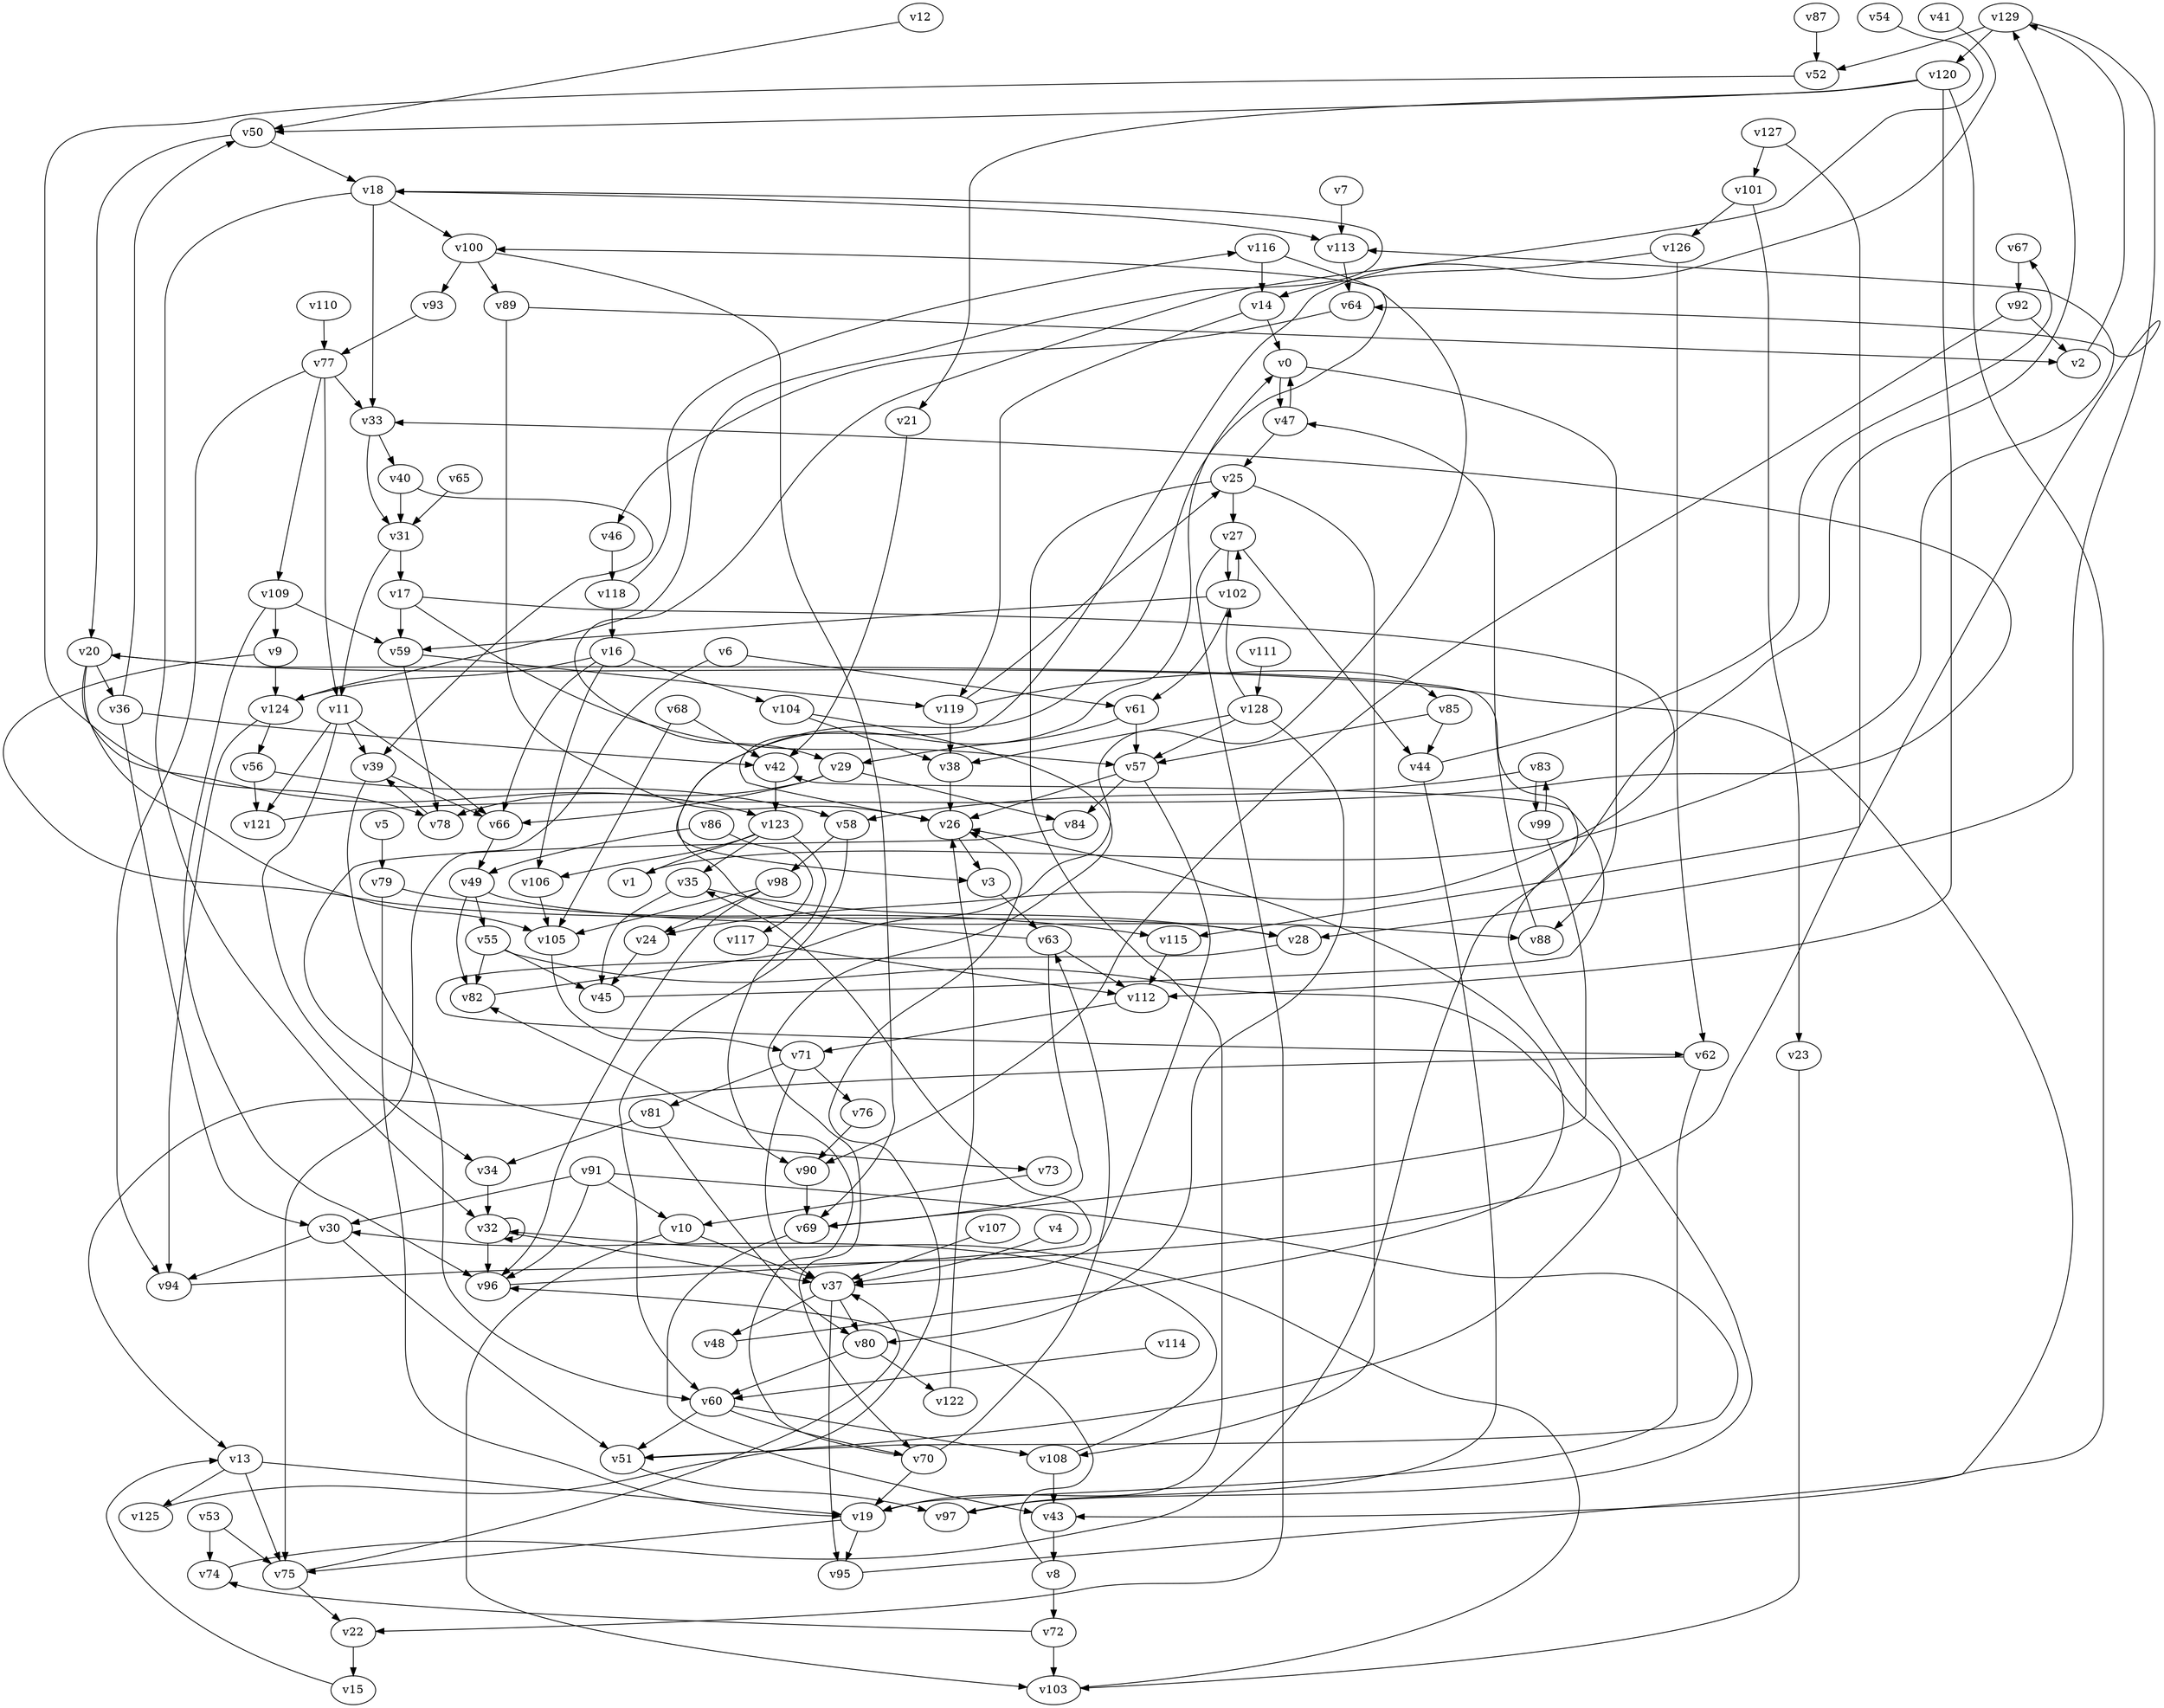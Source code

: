// Benchmark game 191 - 130 vertices
// time_bound: 65
// targets: v125
digraph G {
    v0 [name="v0", player=0];
    v1 [name="v1", player=0];
    v2 [name="v2", player=0];
    v3 [name="v3", player=1];
    v4 [name="v4", player=0];
    v5 [name="v5", player=0];
    v6 [name="v6", player=0];
    v7 [name="v7", player=0];
    v8 [name="v8", player=1];
    v9 [name="v9", player=1];
    v10 [name="v10", player=1];
    v11 [name="v11", player=1];
    v12 [name="v12", player=0];
    v13 [name="v13", player=0];
    v14 [name="v14", player=1];
    v15 [name="v15", player=1];
    v16 [name="v16", player=1];
    v17 [name="v17", player=0];
    v18 [name="v18", player=0];
    v19 [name="v19", player=0];
    v20 [name="v20", player=1];
    v21 [name="v21", player=0];
    v22 [name="v22", player=0];
    v23 [name="v23", player=1];
    v24 [name="v24", player=1];
    v25 [name="v25", player=0];
    v26 [name="v26", player=1];
    v27 [name="v27", player=1];
    v28 [name="v28", player=0];
    v29 [name="v29", player=0];
    v30 [name="v30", player=1];
    v31 [name="v31", player=0];
    v32 [name="v32", player=0];
    v33 [name="v33", player=1];
    v34 [name="v34", player=0];
    v35 [name="v35", player=0];
    v36 [name="v36", player=0];
    v37 [name="v37", player=0];
    v38 [name="v38", player=0];
    v39 [name="v39", player=1];
    v40 [name="v40", player=1];
    v41 [name="v41", player=1];
    v42 [name="v42", player=0];
    v43 [name="v43", player=1];
    v44 [name="v44", player=0];
    v45 [name="v45", player=1];
    v46 [name="v46", player=0];
    v47 [name="v47", player=1];
    v48 [name="v48", player=0];
    v49 [name="v49", player=1];
    v50 [name="v50", player=1];
    v51 [name="v51", player=1];
    v52 [name="v52", player=1];
    v53 [name="v53", player=1];
    v54 [name="v54", player=0];
    v55 [name="v55", player=1];
    v56 [name="v56", player=0];
    v57 [name="v57", player=1];
    v58 [name="v58", player=1];
    v59 [name="v59", player=1];
    v60 [name="v60", player=1];
    v61 [name="v61", player=1];
    v62 [name="v62", player=0];
    v63 [name="v63", player=0];
    v64 [name="v64", player=0];
    v65 [name="v65", player=0];
    v66 [name="v66", player=1];
    v67 [name="v67", player=0];
    v68 [name="v68", player=1];
    v69 [name="v69", player=0];
    v70 [name="v70", player=0];
    v71 [name="v71", player=1];
    v72 [name="v72", player=1];
    v73 [name="v73", player=1];
    v74 [name="v74", player=1];
    v75 [name="v75", player=1];
    v76 [name="v76", player=0];
    v77 [name="v77", player=0];
    v78 [name="v78", player=1];
    v79 [name="v79", player=0];
    v80 [name="v80", player=0];
    v81 [name="v81", player=0];
    v82 [name="v82", player=1];
    v83 [name="v83", player=1];
    v84 [name="v84", player=1];
    v85 [name="v85", player=0];
    v86 [name="v86", player=0];
    v87 [name="v87", player=1];
    v88 [name="v88", player=1];
    v89 [name="v89", player=0];
    v90 [name="v90", player=0];
    v91 [name="v91", player=1];
    v92 [name="v92", player=1];
    v93 [name="v93", player=0];
    v94 [name="v94", player=0];
    v95 [name="v95", player=1];
    v96 [name="v96", player=1];
    v97 [name="v97", player=1];
    v98 [name="v98", player=1];
    v99 [name="v99", player=0];
    v100 [name="v100", player=1];
    v101 [name="v101", player=0];
    v102 [name="v102", player=1];
    v103 [name="v103", player=0];
    v104 [name="v104", player=0];
    v105 [name="v105", player=1];
    v106 [name="v106", player=0];
    v107 [name="v107", player=0];
    v108 [name="v108", player=1];
    v109 [name="v109", player=0];
    v110 [name="v110", player=0];
    v111 [name="v111", player=0];
    v112 [name="v112", player=0];
    v113 [name="v113", player=0];
    v114 [name="v114", player=1];
    v115 [name="v115", player=0];
    v116 [name="v116", player=1];
    v117 [name="v117", player=0];
    v118 [name="v118", player=1];
    v119 [name="v119", player=1];
    v120 [name="v120", player=1];
    v121 [name="v121", player=0];
    v122 [name="v122", player=1];
    v123 [name="v123", player=0];
    v124 [name="v124", player=1];
    v125 [name="v125", player=0, target=1];
    v126 [name="v126", player=0];
    v127 [name="v127", player=0];
    v128 [name="v128", player=1];
    v129 [name="v129", player=0];

    v0 -> v88;
    v1 -> v113 [constraint="t >= 2"];
    v2 -> v129;
    v3 -> v63;
    v4 -> v37;
    v5 -> v79;
    v6 -> v61;
    v7 -> v113;
    v8 -> v96 [constraint="t < 12"];
    v9 -> v28 [constraint="t mod 5 == 3"];
    v10 -> v37;
    v11 -> v39;
    v12 -> v50 [constraint="t < 12"];
    v13 -> v125;
    v14 -> v119;
    v15 -> v13 [constraint="t >= 1"];
    v16 -> v124 [constraint="t < 9"];
    v17 -> v24 [constraint="t mod 4 == 0"];
    v18 -> v113;
    v19 -> v75;
    v20 -> v123 [constraint="t >= 5"];
    v21 -> v42;
    v22 -> v15;
    v23 -> v103;
    v24 -> v45;
    v25 -> v19;
    v26 -> v3;
    v27 -> v102;
    v28 -> v62 [constraint="t >= 2"];
    v29 -> v66;
    v30 -> v94;
    v31 -> v11;
    v32 -> v32;
    v33 -> v40;
    v34 -> v32;
    v35 -> v45;
    v36 -> v30;
    v37 -> v48;
    v38 -> v26;
    v39 -> v66;
    v40 -> v39 [constraint="t mod 4 == 1"];
    v41 -> v26 [constraint="t < 5"];
    v42 -> v123;
    v43 -> v8;
    v44 -> v67 [constraint="t < 12"];
    v45 -> v42 [constraint="t >= 3"];
    v46 -> v118;
    v47 -> v25;
    v48 -> v26 [constraint="t >= 5"];
    v49 -> v88;
    v50 -> v18;
    v51 -> v97;
    v52 -> v78;
    v53 -> v74;
    v54 -> v29 [constraint="t >= 3"];
    v55 -> v51 [constraint="t mod 2 == 0"];
    v56 -> v121;
    v57 -> v84;
    v58 -> v60;
    v59 -> v119;
    v60 -> v51;
    v61 -> v29;
    v62 -> v13 [constraint="t < 7"];
    v63 -> v0 [constraint="t >= 2"];
    v64 -> v46 [constraint="t >= 1"];
    v65 -> v31;
    v66 -> v49;
    v67 -> v92;
    v68 -> v105;
    v69 -> v43;
    v70 -> v82 [constraint="t < 15"];
    v71 -> v37;
    v72 -> v74 [constraint="t mod 5 == 1"];
    v73 -> v10;
    v74 -> v20 [constraint="t >= 5"];
    v75 -> v37 [constraint="t mod 4 == 3"];
    v76 -> v90;
    v77 -> v94;
    v78 -> v39 [constraint="t < 14"];
    v79 -> v115;
    v80 -> v60;
    v81 -> v80;
    v82 -> v100 [constraint="t < 12"];
    v83 -> v99;
    v84 -> v73 [constraint="t >= 5"];
    v85 -> v57;
    v86 -> v49;
    v87 -> v52;
    v88 -> v47;
    v89 -> v2;
    v90 -> v69;
    v91 -> v51 [constraint="t >= 1"];
    v92 -> v90 [constraint="t < 6"];
    v93 -> v77;
    v94 -> v64 [constraint="t >= 5"];
    v95 -> v20 [constraint="t mod 2 == 0"];
    v96 -> v35 [constraint="t mod 2 == 1"];
    v97 -> v129 [constraint="t < 8"];
    v98 -> v105;
    v99 -> v69;
    v100 -> v89;
    v101 -> v126;
    v102 -> v61;
    v103 -> v32 [constraint="t mod 2 == 1"];
    v104 -> v70 [constraint="t >= 2"];
    v105 -> v71;
    v106 -> v105;
    v107 -> v37;
    v108 -> v30 [constraint="t >= 3"];
    v109 -> v96;
    v110 -> v77;
    v111 -> v128;
    v112 -> v71;
    v113 -> v64;
    v114 -> v60;
    v115 -> v112;
    v116 -> v3 [constraint="t mod 3 == 1"];
    v117 -> v112;
    v118 -> v116 [constraint="t >= 2"];
    v119 -> v85 [constraint="t mod 3 == 1"];
    v120 -> v21;
    v121 -> v33 [constraint="t mod 3 == 1"];
    v122 -> v26;
    v123 -> v106;
    v124 -> v18 [constraint="t < 9"];
    v125 -> v26 [constraint="t < 8"];
    v126 -> v62;
    v127 -> v115;
    v128 -> v102 [constraint="t >= 2"];
    v129 -> v120;
    v17 -> v57;
    v71 -> v81;
    v53 -> v75;
    v6 -> v75;
    v128 -> v38;
    v32 -> v96;
    v19 -> v95;
    v92 -> v2;
    v127 -> v101;
    v27 -> v44;
    v70 -> v63;
    v124 -> v56;
    v35 -> v28;
    v80 -> v122;
    v16 -> v104;
    v33 -> v31;
    v109 -> v59;
    v60 -> v108;
    v11 -> v66;
    v57 -> v26;
    v126 -> v14;
    v59 -> v78;
    v98 -> v96;
    v81 -> v34;
    v0 -> v47;
    v101 -> v23;
    v120 -> v43;
    v120 -> v50;
    v119 -> v25;
    v39 -> v60;
    v30 -> v51;
    v8 -> v72;
    v62 -> v19;
    v18 -> v32;
    v40 -> v31;
    v128 -> v80;
    v77 -> v109;
    v63 -> v112;
    v91 -> v30;
    v83 -> v58;
    v120 -> v112;
    v118 -> v16;
    v50 -> v20;
    v100 -> v69;
    v9 -> v124;
    v71 -> v76;
    v104 -> v38;
    v123 -> v1;
    v20 -> v36;
    v109 -> v9;
    v102 -> v27;
    v61 -> v57;
    v100 -> v93;
    v91 -> v10;
    v123 -> v90;
    v16 -> v106;
    v13 -> v75;
    v58 -> v98;
    v37 -> v80;
    v55 -> v45;
    v129 -> v52;
    v37 -> v95;
    v116 -> v14;
    v36 -> v50;
    v108 -> v43;
    v49 -> v82;
    v20 -> v105;
    v119 -> v38;
    v86 -> v117;
    v91 -> v96;
    v32 -> v37;
    v123 -> v35;
    v31 -> v17;
    v17 -> v59;
    v16 -> v66;
    v77 -> v11;
    v68 -> v42;
    v102 -> v59;
    v70 -> v19;
    v77 -> v33;
    v25 -> v27;
    v63 -> v69;
    v128 -> v57;
    v60 -> v70;
    v98 -> v24;
    v18 -> v33;
    v18 -> v100;
    v79 -> v19;
    v47 -> v0;
    v14 -> v0;
    v49 -> v55;
    v57 -> v37;
    v10 -> v103;
    v11 -> v121;
    v85 -> v44;
    v56 -> v58;
    v29 -> v78;
    v11 -> v34;
    v13 -> v19;
    v129 -> v28;
    v72 -> v103;
    v99 -> v83;
    v75 -> v22;
    v124 -> v94;
    v55 -> v82;
    v25 -> v108;
    v44 -> v97;
    v29 -> v84;
    v27 -> v22;
    v36 -> v42;
    v89 -> v26;
}
